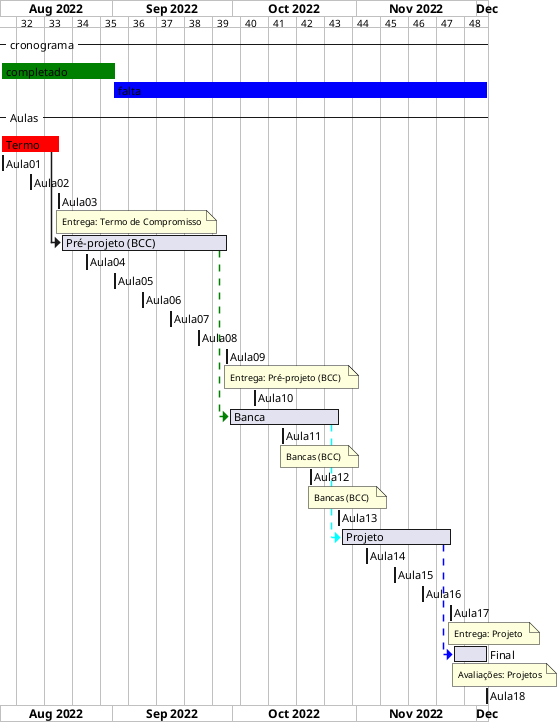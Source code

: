 @startgantt cronograma_BCC

/'TODO: tentar usar variáveis do sistema: <https://blog.jdriven.com/2017/01/plantuml-pleasantness-using-current-date/>  '/
/'atualizar'/
!$dataInicio = "2022-08-04"
!$dataFim  = "2022-12-03"
!$Aula01 = $dataInicio
!$Aula02 = "2022-08-11"
!$Aula03 = "2022-08-18"
!$Aula04 = "2022-08-25"
!$Aula05 = "2022-09-01"
!$Aula06 = "2022-09-08"
!$Aula07 = "2022-09-15"
!$Aula08 = "2022-09-22"
!$Aula09 = "2022-09-29"
!$Aula10 = "2022-10-06"
!$Aula11 = "2022-10-13"
!$Aula12 = "2022-10-20"
!$Aula13 = "2022-10-27"
!$Aula14 = "2022-11-03"
!$Aula15 = "2022-11-10"
!$Aula16 = "2022-11-17"
!$Aula17 = "2022-11-24"
!$Aula18 = "2022-12-01"
!$Aula18 = $dataFim

!$dataAtual  = $Aula05
/'atualizar'/

ganttscale weekly

Project starts $dataInicio

-- cronograma -- 
[completado] is colored in green
[completado] starts $dataInicio and ends $dataAtual
[falta] starts $dataAtual and ends $dataFim
[falta] is colored in blue

-- Aulas -- 
[Termo] is colored in Red
[Termo]  starts $Aula01 and ends $Aula03
[Aula01] starts $Aula01 and ends $Aula01
[Aula02] starts $Aula02 and ends $Aula02
[Aula03] starts $Aula03 and ends $Aula03
note bottom
Entrega: Termo de Compromisso
end note
[Pré-projeto (BCC)] starts at [Termo]'s end
[Pré-projeto (BCC)] ends $Aula09
[Aula04] starts $Aula04 and ends $Aula04
[Aula05] starts $Aula05 and ends $Aula05
[Aula06] starts $Aula06 and ends $Aula06
[Aula07] starts $Aula07 and ends $Aula07
[Aula08] starts $Aula08 and ends $Aula08
[Aula09] starts $Aula09 and ends $Aula09
note bottom
Entrega: Pré-projeto (BCC) 
end note
[Aula10] starts $Aula10 and ends $Aula10
[Banca] starts at [Pré-projeto (BCC)]'s end with green dashed link
[Banca] ends $Aula13
[Aula11] starts $Aula11 and ends $Aula11
note bottom
Bancas (BCC) 
end note
[Aula12] starts $Aula12 and ends $Aula12
note bottom
Bancas (BCC) 
end note
[Aula13] starts $Aula13 and ends $Aula13
[Projeto] starts at [Banca]'s end with cyan dashed link
[Projeto] ends $Aula17
[Aula14] starts $Aula14 and ends $Aula14
[Aula15] starts $Aula15 and ends $Aula15
[Aula16] starts $Aula16 and ends $Aula16
[Aula17] starts $Aula17 and ends $Aula17
note bottom
Entrega: Projeto 
end note
[Final] starts at [Projeto]'s end with blue dashed link
[Final] ends $Aula18
note bottom
Avaliações: Projetos
end note
[Aula18] starts $Aula18 and ends $Aula18

@endgantt
